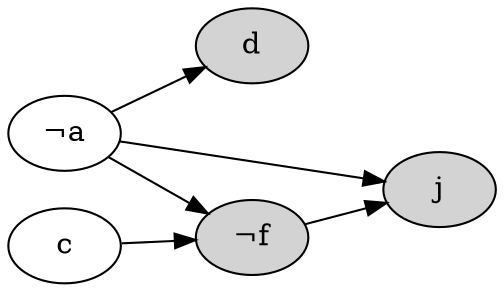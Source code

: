 digraph {
    a [label="¬a"]
    d [style="filled"]
    f [label="¬f", style="filled"]
    j [style="filled"]
    a -> d
    c -> f
    a -> f
    a -> j
    f -> j
    rankdir="LR"
    {rank=same; a c}
    overlap=false
    splines=true
    bgcolor=transparent
}
